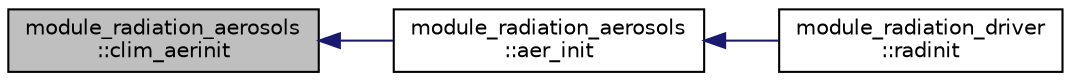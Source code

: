 digraph "module_radiation_aerosols::clim_aerinit"
{
  edge [fontname="Helvetica",fontsize="10",labelfontname="Helvetica",labelfontsize="10"];
  node [fontname="Helvetica",fontsize="10",shape=record];
  rankdir="LR";
  Node22 [label="module_radiation_aerosols\l::clim_aerinit",height=0.2,width=0.4,color="black", fillcolor="grey75", style="filled", fontcolor="black"];
  Node22 -> Node23 [dir="back",color="midnightblue",fontsize="10",style="solid",fontname="Helvetica"];
  Node23 [label="module_radiation_aerosols\l::aer_init",height=0.2,width=0.4,color="black", fillcolor="white", style="filled",URL="$group__module__radiation__aerosols.html#ga58ac70a5189ef62c63cf2c87465a030a",tooltip="The initialization program is to set up necessary parameters and working arrays. "];
  Node23 -> Node24 [dir="back",color="midnightblue",fontsize="10",style="solid",fontname="Helvetica"];
  Node24 [label="module_radiation_driver\l::radinit",height=0.2,width=0.4,color="black", fillcolor="white", style="filled",URL="$group__module__radiation__driver.html#ga866dcd42f95b3e7df6b448833fe7c33b",tooltip="This subroutine initialize a model&#39;s radiation process through calling of specific initialization sub..."];
}
